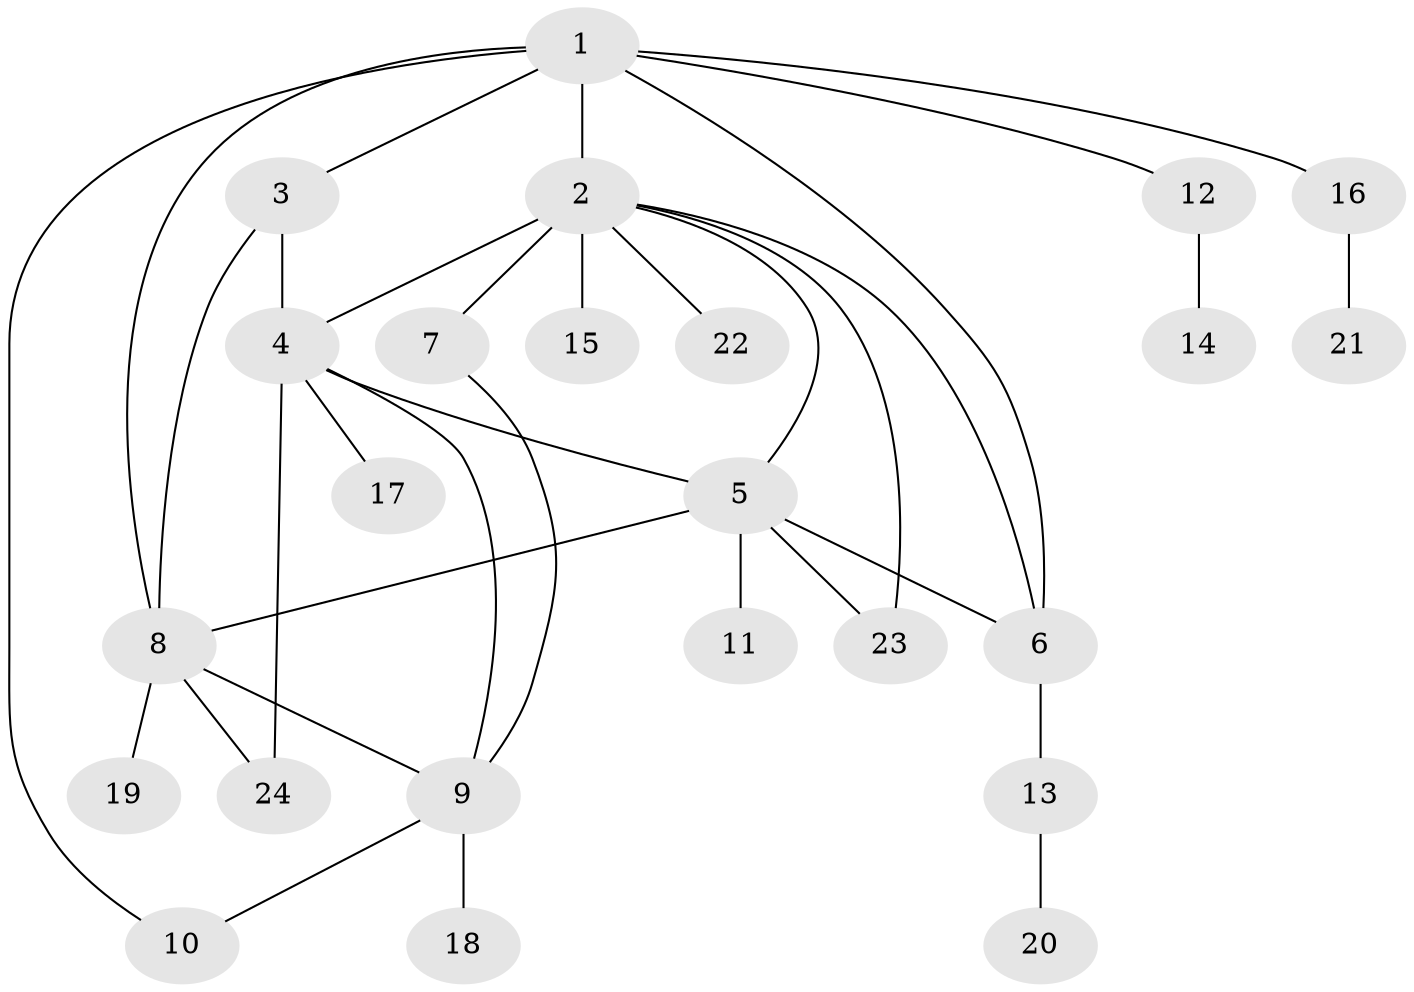 // original degree distribution, {8: 0.06382978723404255, 2: 0.3191489361702128, 3: 0.0851063829787234, 7: 0.0425531914893617, 5: 0.02127659574468085, 4: 0.0425531914893617, 6: 0.02127659574468085, 1: 0.40425531914893614}
// Generated by graph-tools (version 1.1) at 2025/37/03/09/25 02:37:45]
// undirected, 24 vertices, 34 edges
graph export_dot {
graph [start="1"]
  node [color=gray90,style=filled];
  1;
  2;
  3;
  4;
  5;
  6;
  7;
  8;
  9;
  10;
  11;
  12;
  13;
  14;
  15;
  16;
  17;
  18;
  19;
  20;
  21;
  22;
  23;
  24;
  1 -- 2 [weight=1.0];
  1 -- 3 [weight=1.0];
  1 -- 6 [weight=1.0];
  1 -- 8 [weight=1.0];
  1 -- 10 [weight=1.0];
  1 -- 12 [weight=1.0];
  1 -- 16 [weight=1.0];
  2 -- 4 [weight=2.0];
  2 -- 5 [weight=1.0];
  2 -- 6 [weight=1.0];
  2 -- 7 [weight=2.0];
  2 -- 15 [weight=1.0];
  2 -- 22 [weight=1.0];
  2 -- 23 [weight=1.0];
  3 -- 4 [weight=1.0];
  3 -- 8 [weight=1.0];
  4 -- 5 [weight=1.0];
  4 -- 9 [weight=1.0];
  4 -- 17 [weight=1.0];
  4 -- 24 [weight=2.0];
  5 -- 6 [weight=1.0];
  5 -- 8 [weight=1.0];
  5 -- 11 [weight=2.0];
  5 -- 23 [weight=1.0];
  6 -- 13 [weight=1.0];
  7 -- 9 [weight=1.0];
  8 -- 9 [weight=1.0];
  8 -- 19 [weight=1.0];
  8 -- 24 [weight=1.0];
  9 -- 10 [weight=1.0];
  9 -- 18 [weight=1.0];
  12 -- 14 [weight=1.0];
  13 -- 20 [weight=1.0];
  16 -- 21 [weight=2.0];
}
